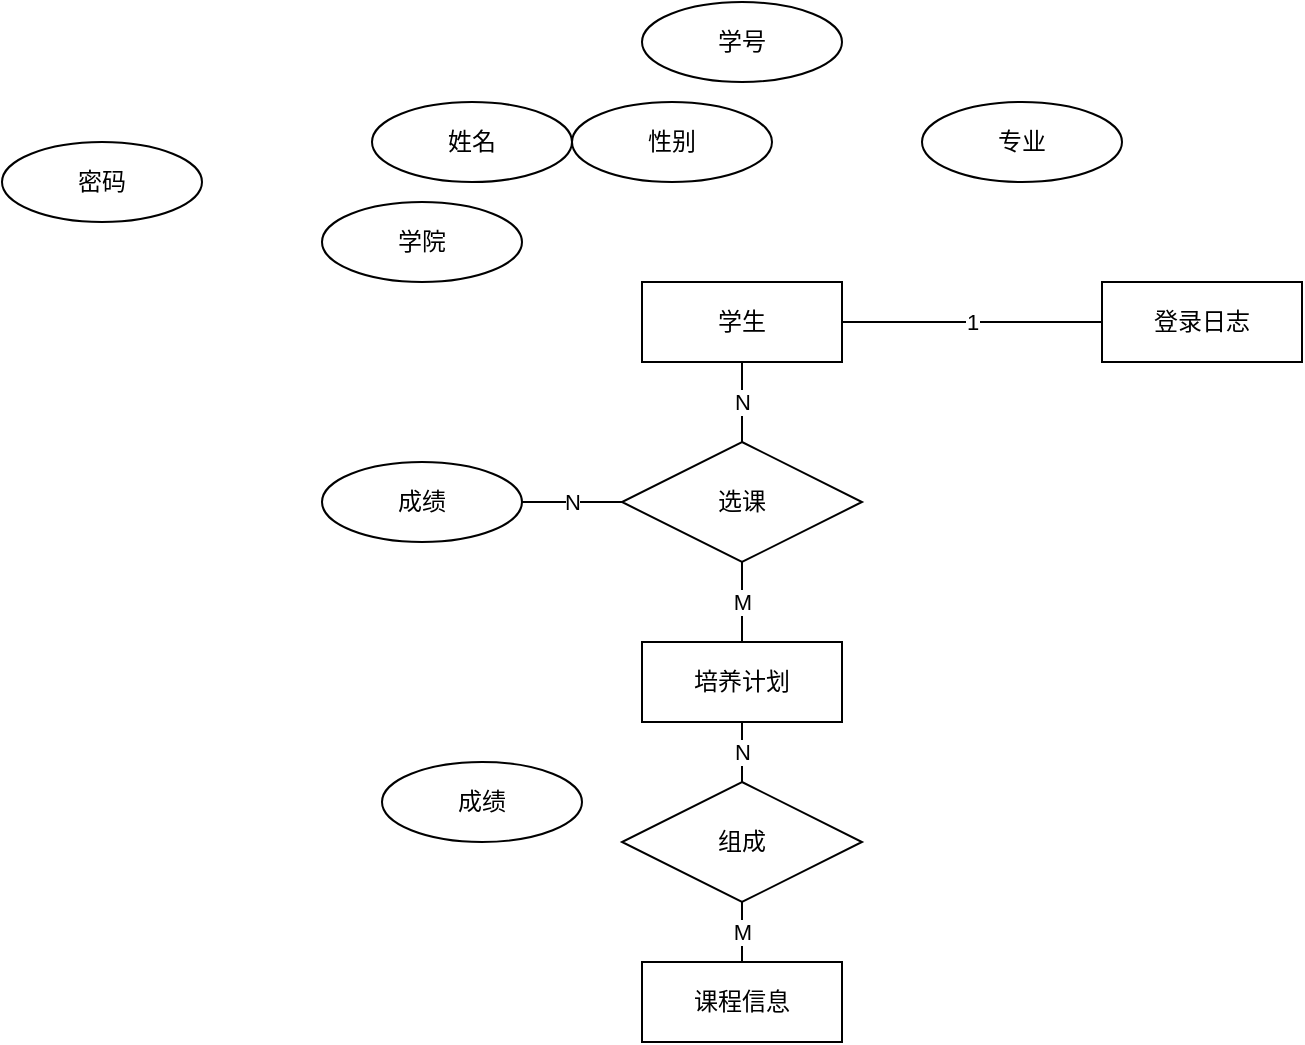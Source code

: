 <mxfile version="14.9.0" type="github">
  <diagram id="vmqsmsesN2qq8Ci02o4d" name="Page-1">
    <mxGraphModel dx="1422" dy="706" grid="1" gridSize="10" guides="1" tooltips="1" connect="1" arrows="1" fold="1" page="1" pageScale="1" pageWidth="850" pageHeight="1100" math="0" shadow="0">
      <root>
        <mxCell id="0" />
        <mxCell id="1" parent="0" />
        <mxCell id="jxDY9_vzpqkCRHFZkc1k-1" value="学号" style="ellipse;whiteSpace=wrap;html=1;align=center;" vertex="1" parent="1">
          <mxGeometry x="360" y="30" width="100" height="40" as="geometry" />
        </mxCell>
        <mxCell id="jxDY9_vzpqkCRHFZkc1k-2" value="专业" style="ellipse;whiteSpace=wrap;html=1;align=center;" vertex="1" parent="1">
          <mxGeometry x="500" y="80" width="100" height="40" as="geometry" />
        </mxCell>
        <mxCell id="jxDY9_vzpqkCRHFZkc1k-3" value="学生" style="whiteSpace=wrap;html=1;align=center;" vertex="1" parent="1">
          <mxGeometry x="360" y="170" width="100" height="40" as="geometry" />
        </mxCell>
        <mxCell id="jxDY9_vzpqkCRHFZkc1k-4" value="性别" style="ellipse;whiteSpace=wrap;html=1;align=center;" vertex="1" parent="1">
          <mxGeometry x="325" y="80" width="100" height="40" as="geometry" />
        </mxCell>
        <mxCell id="jxDY9_vzpqkCRHFZkc1k-5" value="密码" style="ellipse;whiteSpace=wrap;html=1;align=center;" vertex="1" parent="1">
          <mxGeometry x="40" y="100" width="100" height="40" as="geometry" />
        </mxCell>
        <mxCell id="jxDY9_vzpqkCRHFZkc1k-6" value="姓名" style="ellipse;whiteSpace=wrap;html=1;align=center;" vertex="1" parent="1">
          <mxGeometry x="225" y="80" width="100" height="40" as="geometry" />
        </mxCell>
        <mxCell id="jxDY9_vzpqkCRHFZkc1k-7" value="学院" style="ellipse;whiteSpace=wrap;html=1;align=center;" vertex="1" parent="1">
          <mxGeometry x="200" y="130" width="100" height="40" as="geometry" />
        </mxCell>
        <mxCell id="jxDY9_vzpqkCRHFZkc1k-8" value="成绩" style="ellipse;whiteSpace=wrap;html=1;align=center;" vertex="1" parent="1">
          <mxGeometry x="200" y="260" width="100" height="40" as="geometry" />
        </mxCell>
        <mxCell id="jxDY9_vzpqkCRHFZkc1k-9" value="选课" style="shape=rhombus;perimeter=rhombusPerimeter;whiteSpace=wrap;html=1;align=center;" vertex="1" parent="1">
          <mxGeometry x="350" y="250" width="120" height="60" as="geometry" />
        </mxCell>
        <mxCell id="jxDY9_vzpqkCRHFZkc1k-10" value="成绩" style="ellipse;whiteSpace=wrap;html=1;align=center;" vertex="1" parent="1">
          <mxGeometry x="230" y="410" width="100" height="40" as="geometry" />
        </mxCell>
        <mxCell id="jxDY9_vzpqkCRHFZkc1k-11" value="培养计划" style="whiteSpace=wrap;html=1;align=center;" vertex="1" parent="1">
          <mxGeometry x="360" y="350" width="100" height="40" as="geometry" />
        </mxCell>
        <mxCell id="jxDY9_vzpqkCRHFZkc1k-13" value="M" style="endArrow=none;html=1;rounded=0;exitX=0.5;exitY=1;exitDx=0;exitDy=0;entryX=0.5;entryY=0;entryDx=0;entryDy=0;" edge="1" parent="1" source="jxDY9_vzpqkCRHFZkc1k-9" target="jxDY9_vzpqkCRHFZkc1k-11">
          <mxGeometry relative="1" as="geometry">
            <mxPoint x="430" y="350" as="sourcePoint" />
            <mxPoint x="590" y="350" as="targetPoint" />
          </mxGeometry>
        </mxCell>
        <mxCell id="jxDY9_vzpqkCRHFZkc1k-15" value="N" style="endArrow=none;html=1;rounded=0;exitX=0.5;exitY=1;exitDx=0;exitDy=0;entryX=0.5;entryY=0;entryDx=0;entryDy=0;" edge="1" parent="1" source="jxDY9_vzpqkCRHFZkc1k-3" target="jxDY9_vzpqkCRHFZkc1k-9">
          <mxGeometry relative="1" as="geometry">
            <mxPoint x="420" y="350" as="sourcePoint" />
            <mxPoint x="420" y="410" as="targetPoint" />
          </mxGeometry>
        </mxCell>
        <mxCell id="jxDY9_vzpqkCRHFZkc1k-16" value="登录日志" style="whiteSpace=wrap;html=1;align=center;" vertex="1" parent="1">
          <mxGeometry x="590" y="170" width="100" height="40" as="geometry" />
        </mxCell>
        <mxCell id="jxDY9_vzpqkCRHFZkc1k-17" value="1" style="endArrow=none;html=1;rounded=0;exitX=1;exitY=0.5;exitDx=0;exitDy=0;entryX=0;entryY=0.5;entryDx=0;entryDy=0;" edge="1" parent="1" source="jxDY9_vzpqkCRHFZkc1k-3" target="jxDY9_vzpqkCRHFZkc1k-16">
          <mxGeometry relative="1" as="geometry">
            <mxPoint x="420" y="220" as="sourcePoint" />
            <mxPoint x="420" y="290" as="targetPoint" />
          </mxGeometry>
        </mxCell>
        <mxCell id="jxDY9_vzpqkCRHFZkc1k-18" value="课程信息" style="whiteSpace=wrap;html=1;align=center;" vertex="1" parent="1">
          <mxGeometry x="360" y="510" width="100" height="40" as="geometry" />
        </mxCell>
        <mxCell id="jxDY9_vzpqkCRHFZkc1k-23" value="组成" style="shape=rhombus;perimeter=rhombusPerimeter;whiteSpace=wrap;html=1;align=center;" vertex="1" parent="1">
          <mxGeometry x="350" y="420" width="120" height="60" as="geometry" />
        </mxCell>
        <mxCell id="jxDY9_vzpqkCRHFZkc1k-24" value="N" style="endArrow=none;html=1;rounded=0;exitX=0.5;exitY=1;exitDx=0;exitDy=0;entryX=0.5;entryY=0;entryDx=0;entryDy=0;" edge="1" parent="1" source="jxDY9_vzpqkCRHFZkc1k-11" target="jxDY9_vzpqkCRHFZkc1k-23">
          <mxGeometry relative="1" as="geometry">
            <mxPoint x="420" y="350" as="sourcePoint" />
            <mxPoint x="420" y="410" as="targetPoint" />
          </mxGeometry>
        </mxCell>
        <mxCell id="jxDY9_vzpqkCRHFZkc1k-26" value="M" style="endArrow=none;html=1;rounded=0;exitX=0.5;exitY=1;exitDx=0;exitDy=0;entryX=0.5;entryY=0;entryDx=0;entryDy=0;" edge="1" parent="1" source="jxDY9_vzpqkCRHFZkc1k-23" target="jxDY9_vzpqkCRHFZkc1k-18">
          <mxGeometry relative="1" as="geometry">
            <mxPoint x="420" y="450" as="sourcePoint" />
            <mxPoint x="420" y="510" as="targetPoint" />
          </mxGeometry>
        </mxCell>
        <mxCell id="jxDY9_vzpqkCRHFZkc1k-28" value="N" style="endArrow=none;html=1;rounded=0;exitX=1;exitY=0.5;exitDx=0;exitDy=0;entryX=0;entryY=0.5;entryDx=0;entryDy=0;" edge="1" parent="1" source="jxDY9_vzpqkCRHFZkc1k-8" target="jxDY9_vzpqkCRHFZkc1k-9">
          <mxGeometry relative="1" as="geometry">
            <mxPoint x="420" y="220" as="sourcePoint" />
            <mxPoint x="420" y="260" as="targetPoint" />
          </mxGeometry>
        </mxCell>
      </root>
    </mxGraphModel>
  </diagram>
</mxfile>
